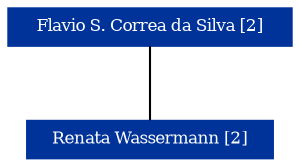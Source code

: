strict graph grafo1 {
	graph [bb="0,0,136,72", id=grafo1, overlap=False];
	node [label="\N", fontsize=8, shape=rectangle, style=filled];
	0 [label="Flavio S. Correa da Silva [2]", URL="http://lattes.cnpq.br/8571722708574643", color="#003399", fontcolor="#FFFFFF", height="0.25", pos="68,63", width="1.8889"];
	1 [label="Renata Wassermann [2]", URL="http://lattes.cnpq.br/8548608291351316", color="#003399", fontcolor="#FFFFFF", height="0.25", pos="68,9", width="1.6389"];
	0 -- 1 [pos="68,53.594 68,43.683 68,28.169 68,18.298"];
}

